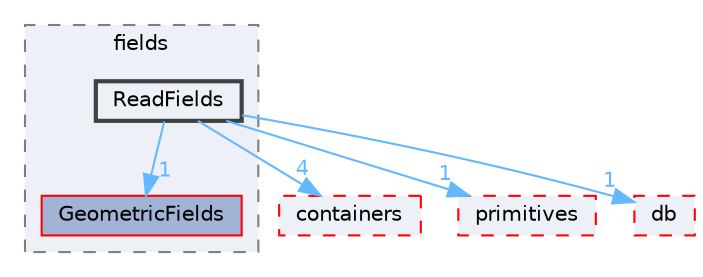 digraph "src/OpenFOAM/fields/ReadFields"
{
 // LATEX_PDF_SIZE
  bgcolor="transparent";
  edge [fontname=Helvetica,fontsize=10,labelfontname=Helvetica,labelfontsize=10];
  node [fontname=Helvetica,fontsize=10,shape=box,height=0.2,width=0.4];
  compound=true
  subgraph clusterdir_962442b8f989d5529fab5e0f0e4ffb74 {
    graph [ bgcolor="#edf0f7", pencolor="grey50", label="fields", fontname=Helvetica,fontsize=10 style="filled,dashed", URL="dir_962442b8f989d5529fab5e0f0e4ffb74.html",tooltip=""]
  dir_99558e6cce2e782cc8c86fe4c767e1e1 [label="GeometricFields", fillcolor="#a2b4d6", color="red", style="filled", URL="dir_99558e6cce2e782cc8c86fe4c767e1e1.html",tooltip=""];
  dir_36c19f6948c58001501b500864e10ed2 [label="ReadFields", fillcolor="#edf0f7", color="grey25", style="filled,bold", URL="dir_36c19f6948c58001501b500864e10ed2.html",tooltip=""];
  }
  dir_19d0872053bde092be81d7fe3f56cbf7 [label="containers", fillcolor="#edf0f7", color="red", style="filled,dashed", URL="dir_19d0872053bde092be81d7fe3f56cbf7.html",tooltip=""];
  dir_3e50f45338116b169052b428016851aa [label="primitives", fillcolor="#edf0f7", color="red", style="filled,dashed", URL="dir_3e50f45338116b169052b428016851aa.html",tooltip=""];
  dir_63c634f7a7cfd679ac26c67fb30fc32f [label="db", fillcolor="#edf0f7", color="red", style="filled,dashed", URL="dir_63c634f7a7cfd679ac26c67fb30fc32f.html",tooltip=""];
  dir_36c19f6948c58001501b500864e10ed2->dir_19d0872053bde092be81d7fe3f56cbf7 [headlabel="4", labeldistance=1.5 headhref="dir_003252_000669.html" href="dir_003252_000669.html" color="steelblue1" fontcolor="steelblue1"];
  dir_36c19f6948c58001501b500864e10ed2->dir_3e50f45338116b169052b428016851aa [headlabel="1", labeldistance=1.5 headhref="dir_003252_003069.html" href="dir_003252_003069.html" color="steelblue1" fontcolor="steelblue1"];
  dir_36c19f6948c58001501b500864e10ed2->dir_63c634f7a7cfd679ac26c67fb30fc32f [headlabel="1", labeldistance=1.5 headhref="dir_003252_000817.html" href="dir_003252_000817.html" color="steelblue1" fontcolor="steelblue1"];
  dir_36c19f6948c58001501b500864e10ed2->dir_99558e6cce2e782cc8c86fe4c767e1e1 [headlabel="1", labeldistance=1.5 headhref="dir_003252_001622.html" href="dir_003252_001622.html" color="steelblue1" fontcolor="steelblue1"];
}
